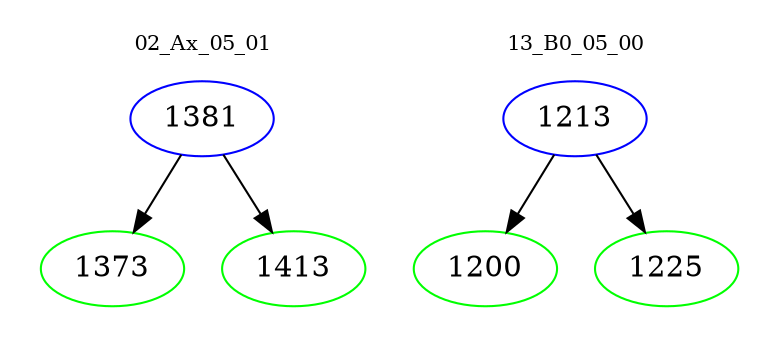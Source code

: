 digraph{
subgraph cluster_0 {
color = white
label = "02_Ax_05_01";
fontsize=10;
T0_1381 [label="1381", color="blue"]
T0_1381 -> T0_1373 [color="black"]
T0_1373 [label="1373", color="green"]
T0_1381 -> T0_1413 [color="black"]
T0_1413 [label="1413", color="green"]
}
subgraph cluster_1 {
color = white
label = "13_B0_05_00";
fontsize=10;
T1_1213 [label="1213", color="blue"]
T1_1213 -> T1_1200 [color="black"]
T1_1200 [label="1200", color="green"]
T1_1213 -> T1_1225 [color="black"]
T1_1225 [label="1225", color="green"]
}
}
